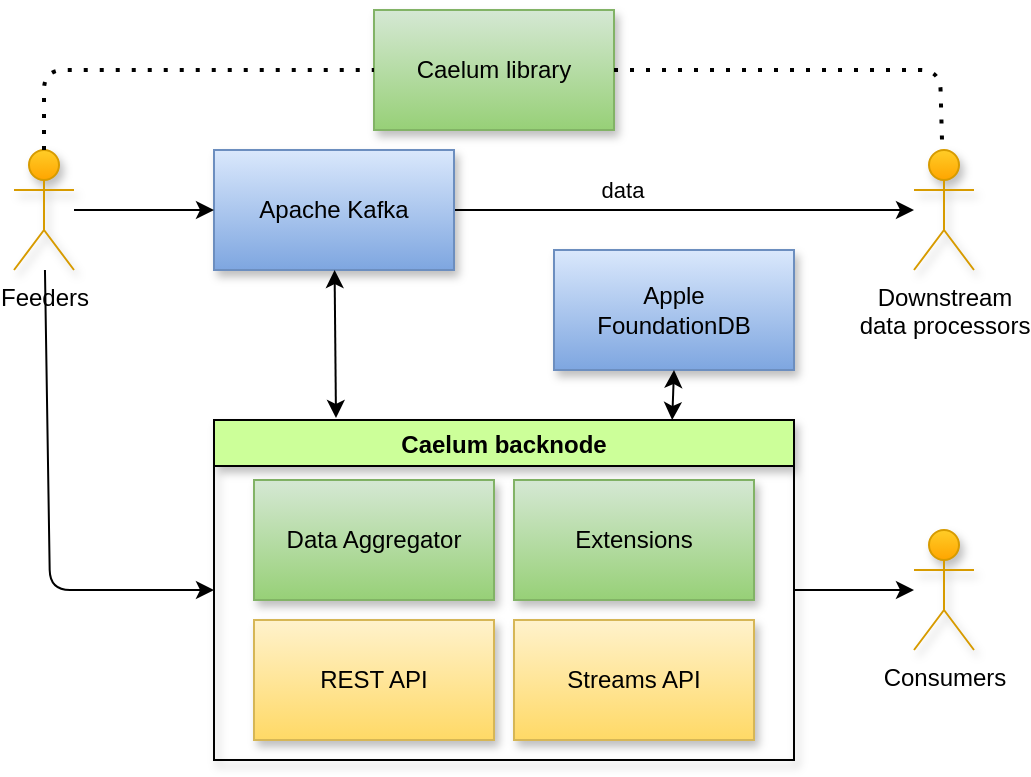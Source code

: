<mxfile version="13.6.9" type="device"><diagram name="Page-1" id="90a13364-a465-7bf4-72fc-28e22215d7a0"><mxGraphModel dx="1382" dy="795" grid="1" gridSize="10" guides="1" tooltips="1" connect="1" arrows="1" fold="1" page="1" pageScale="1.5" pageWidth="1169" pageHeight="826" background="#ffffff" math="0" shadow="0"><root><mxCell id="0" style=";html=1;"/><mxCell id="1" style=";html=1;" parent="0"/><mxCell id="AkICiVRU_eiPN0oGFkzn-35" value="" style="endArrow=classic;html=1;exitX=1;exitY=0.5;exitDx=0;exitDy=0;" edge="1" parent="1" source="AkICiVRU_eiPN0oGFkzn-3" target="AkICiVRU_eiPN0oGFkzn-29"><mxGeometry width="50" height="50" relative="1" as="geometry"><mxPoint x="471" y="450" as="sourcePoint"/><mxPoint x="530" y="680" as="targetPoint"/></mxGeometry></mxCell><mxCell id="AkICiVRU_eiPN0oGFkzn-41" value="data" style="edgeLabel;html=1;align=center;verticalAlign=middle;resizable=0;points=[];" vertex="1" connectable="0" parent="AkICiVRU_eiPN0oGFkzn-35"><mxGeometry x="-0.328" y="-1" relative="1" as="geometry"><mxPoint x="6" y="-11" as="offset"/></mxGeometry></mxCell><object label="Apache Kafka" id="AkICiVRU_eiPN0oGFkzn-3"><mxCell style="rounded=0;whiteSpace=wrap;html=1;shadow=1;glass=0;sketch=0;fillColor=#dae8fc;gradientColor=#7ea6e0;strokeColor=#6c8ebf;" vertex="1" parent="1"><mxGeometry x="350" y="400" width="120" height="60" as="geometry"/></mxCell></object><mxCell id="AkICiVRU_eiPN0oGFkzn-5" value="Apple&lt;br&gt;FoundationDB" style="rounded=0;whiteSpace=wrap;html=1;shadow=1;glass=0;sketch=0;fillColor=#dae8fc;gradientColor=#7ea6e0;strokeColor=#6c8ebf;" vertex="1" parent="1"><mxGeometry x="520" y="450" width="120" height="60" as="geometry"/></mxCell><mxCell id="AkICiVRU_eiPN0oGFkzn-6" value="Caelum library" style="rounded=0;whiteSpace=wrap;html=1;shadow=1;glass=0;sketch=0;fillColor=#d5e8d4;strokeColor=#82b366;gradientColor=#97d077;" vertex="1" parent="1"><mxGeometry x="430" y="330" width="120" height="60" as="geometry"/></mxCell><mxCell id="AkICiVRU_eiPN0oGFkzn-9" value="Feeders" style="shape=umlActor;verticalLabelPosition=bottom;verticalAlign=top;html=1;outlineConnect=0;rounded=0;shadow=1;glass=0;sketch=0;fillColor=#ffcd28;gradientColor=#ffa500;strokeColor=#d79b00;" vertex="1" parent="1"><mxGeometry x="250" y="400" width="30" height="60" as="geometry"/></mxCell><mxCell id="AkICiVRU_eiPN0oGFkzn-12" value="Data Aggregator" style="rounded=0;whiteSpace=wrap;html=1;shadow=1;glass=0;sketch=0;fillColor=#d5e8d4;gradientColor=#97d077;strokeColor=#82b366;" vertex="1" parent="1"><mxGeometry x="370" y="565" width="120" height="60" as="geometry"/></mxCell><mxCell id="AkICiVRU_eiPN0oGFkzn-18" value="REST API" style="rounded=0;whiteSpace=wrap;html=1;shadow=1;glass=0;sketch=0;fillColor=#fff2cc;gradientColor=#ffd966;strokeColor=#d6b656;" vertex="1" parent="1"><mxGeometry x="370" y="635" width="120" height="60" as="geometry"/></mxCell><mxCell id="AkICiVRU_eiPN0oGFkzn-19" value="Streams API" style="rounded=0;whiteSpace=wrap;html=1;shadow=1;glass=0;sketch=0;fillColor=#fff2cc;gradientColor=#ffd966;strokeColor=#d6b656;" vertex="1" parent="1"><mxGeometry x="500" y="635" width="120" height="60" as="geometry"/></mxCell><mxCell id="AkICiVRU_eiPN0oGFkzn-21" value="Consumers" style="shape=umlActor;verticalLabelPosition=bottom;verticalAlign=top;html=1;outlineConnect=0;rounded=0;shadow=1;glass=0;sketch=0;fillColor=#ffcd28;gradientColor=#ffa500;strokeColor=#d79b00;" vertex="1" parent="1"><mxGeometry x="700" y="590" width="30" height="60" as="geometry"/></mxCell><mxCell id="AkICiVRU_eiPN0oGFkzn-29" value="Downstream&lt;br&gt;data processors" style="shape=umlActor;verticalLabelPosition=bottom;verticalAlign=top;html=1;outlineConnect=0;rounded=0;shadow=1;glass=0;sketch=0;fillColor=#ffcd28;gradientColor=#ffa500;strokeColor=#d79b00;" vertex="1" parent="1"><mxGeometry x="700" y="400" width="30" height="60" as="geometry"/></mxCell><mxCell id="AkICiVRU_eiPN0oGFkzn-30" value="Extensions" style="rounded=0;whiteSpace=wrap;html=1;shadow=1;glass=0;sketch=0;fillColor=#d5e8d4;gradientColor=#97d077;strokeColor=#82b366;" vertex="1" parent="1"><mxGeometry x="500" y="565" width="120" height="60" as="geometry"/></mxCell><mxCell id="AkICiVRU_eiPN0oGFkzn-31" value="Caelum backnode" style="swimlane;rounded=0;shadow=1;glass=0;sketch=0;fillColor=#CCFF99;" vertex="1" parent="1"><mxGeometry x="350" y="535" width="290" height="170" as="geometry"/></mxCell><mxCell id="AkICiVRU_eiPN0oGFkzn-37" value="" style="endArrow=classic;html=1;entryX=0;entryY=0.5;entryDx=0;entryDy=0;" edge="1" parent="1" source="AkICiVRU_eiPN0oGFkzn-9" target="AkICiVRU_eiPN0oGFkzn-31"><mxGeometry width="50" height="50" relative="1" as="geometry"><mxPoint x="480" y="630" as="sourcePoint"/><mxPoint x="340" y="620" as="targetPoint"/><Array as="points"><mxPoint x="268" y="620"/></Array></mxGeometry></mxCell><mxCell id="AkICiVRU_eiPN0oGFkzn-38" value="" style="endArrow=classic;startArrow=classic;html=1;" edge="1" parent="1" target="AkICiVRU_eiPN0oGFkzn-3"><mxGeometry width="50" height="50" relative="1" as="geometry"><mxPoint x="411" y="534" as="sourcePoint"/><mxPoint x="530" y="580" as="targetPoint"/></mxGeometry></mxCell><mxCell id="AkICiVRU_eiPN0oGFkzn-39" value="" style="endArrow=classic;startArrow=classic;html=1;entryX=0.5;entryY=1;entryDx=0;entryDy=0;exitX=0.79;exitY=0;exitDx=0;exitDy=0;exitPerimeter=0;" edge="1" parent="1" source="AkICiVRU_eiPN0oGFkzn-31" target="AkICiVRU_eiPN0oGFkzn-5"><mxGeometry width="50" height="50" relative="1" as="geometry"><mxPoint x="480" y="630" as="sourcePoint"/><mxPoint x="530" y="580" as="targetPoint"/></mxGeometry></mxCell><mxCell id="AkICiVRU_eiPN0oGFkzn-42" value="" style="endArrow=classic;html=1;entryX=0;entryY=0.5;entryDx=0;entryDy=0;" edge="1" parent="1" source="AkICiVRU_eiPN0oGFkzn-9" target="AkICiVRU_eiPN0oGFkzn-3"><mxGeometry width="50" height="50" relative="1" as="geometry"><mxPoint x="480" y="630" as="sourcePoint"/><mxPoint x="530" y="580" as="targetPoint"/><Array as="points"/></mxGeometry></mxCell><mxCell id="AkICiVRU_eiPN0oGFkzn-43" value="" style="endArrow=none;dashed=1;html=1;dashPattern=1 3;strokeWidth=2;entryX=0;entryY=0.5;entryDx=0;entryDy=0;" edge="1" parent="1" source="AkICiVRU_eiPN0oGFkzn-9" target="AkICiVRU_eiPN0oGFkzn-6"><mxGeometry width="50" height="50" relative="1" as="geometry"><mxPoint x="350" y="300" as="sourcePoint"/><mxPoint x="640" y="270" as="targetPoint"/><Array as="points"><mxPoint x="265" y="360"/></Array></mxGeometry></mxCell><mxCell id="AkICiVRU_eiPN0oGFkzn-44" value="" style="endArrow=none;dashed=1;html=1;dashPattern=1 3;strokeWidth=2;exitX=1;exitY=0.5;exitDx=0;exitDy=0;" edge="1" parent="1" source="AkICiVRU_eiPN0oGFkzn-6" target="AkICiVRU_eiPN0oGFkzn-29"><mxGeometry width="50" height="50" relative="1" as="geometry"><mxPoint x="480" y="630" as="sourcePoint"/><mxPoint x="704" y="410" as="targetPoint"/><Array as="points"><mxPoint x="713" y="360"/></Array></mxGeometry></mxCell><mxCell id="AkICiVRU_eiPN0oGFkzn-45" value="" style="endArrow=classic;html=1;" edge="1" parent="1" target="AkICiVRU_eiPN0oGFkzn-21"><mxGeometry width="50" height="50" relative="1" as="geometry"><mxPoint x="640" y="620" as="sourcePoint"/><mxPoint x="530" y="580" as="targetPoint"/></mxGeometry></mxCell></root></mxGraphModel></diagram></mxfile>